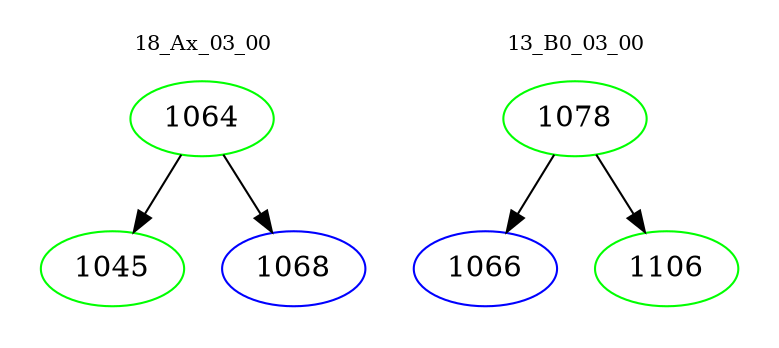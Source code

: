digraph{
subgraph cluster_0 {
color = white
label = "18_Ax_03_00";
fontsize=10;
T0_1064 [label="1064", color="green"]
T0_1064 -> T0_1045 [color="black"]
T0_1045 [label="1045", color="green"]
T0_1064 -> T0_1068 [color="black"]
T0_1068 [label="1068", color="blue"]
}
subgraph cluster_1 {
color = white
label = "13_B0_03_00";
fontsize=10;
T1_1078 [label="1078", color="green"]
T1_1078 -> T1_1066 [color="black"]
T1_1066 [label="1066", color="blue"]
T1_1078 -> T1_1106 [color="black"]
T1_1106 [label="1106", color="green"]
}
}
